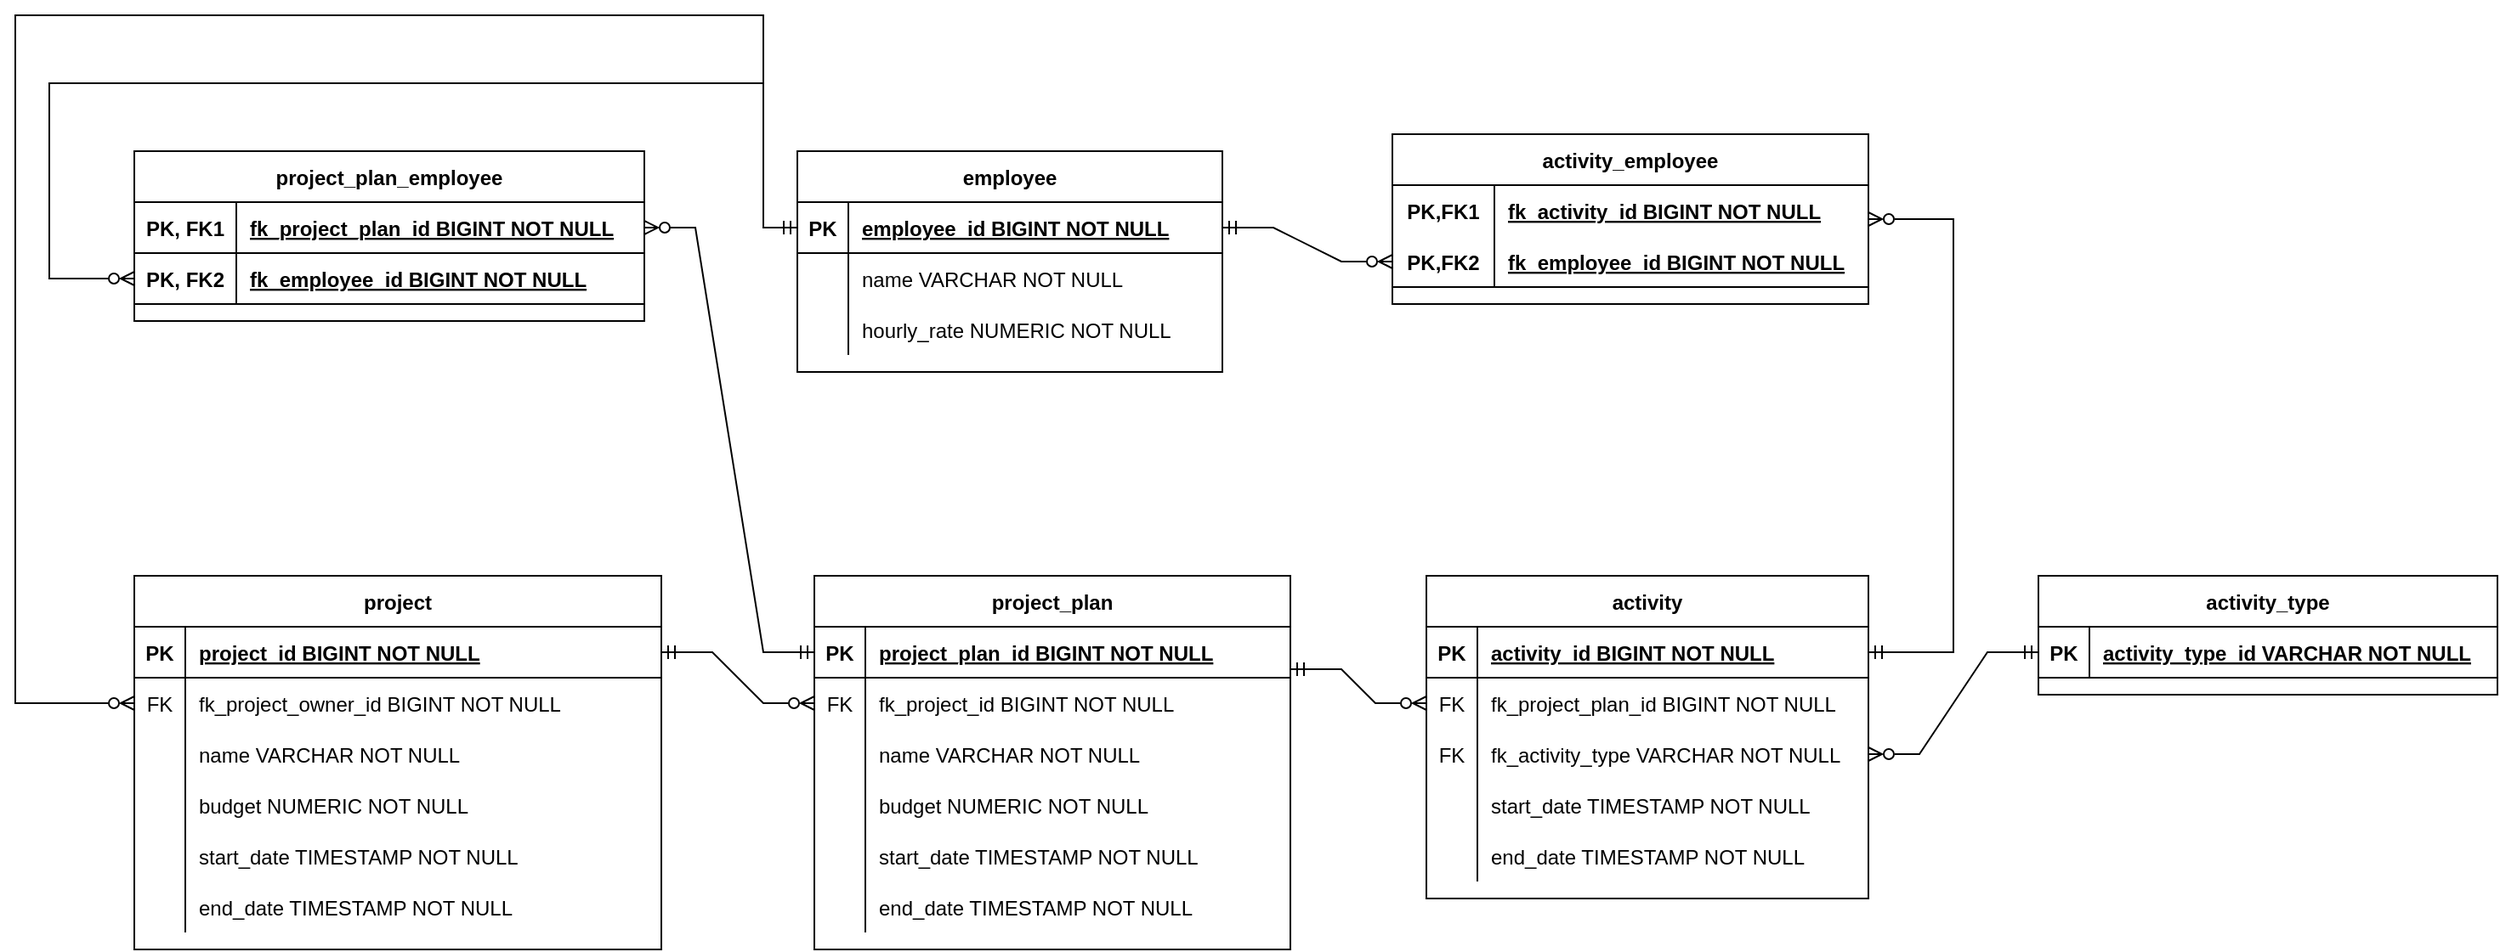 <mxfile>
    <diagram id="R2lEEEUBdFMjLlhIrx00" name="Page-1">
        <mxGraphModel dx="1614" dy="1882" grid="1" gridSize="10" guides="1" tooltips="1" connect="1" arrows="1" fold="1" page="1" pageScale="1" pageWidth="850" pageHeight="1100" math="0" shadow="0" extFonts="Permanent Marker^https://fonts.googleapis.com/css?family=Permanent+Marker">
            <root>
                <mxCell id="0"/>
                <mxCell id="1" parent="0"/>
                <mxCell id="RVEymTdGyVtFN6aPBOsJ-1" value="project" style="shape=table;startSize=30;container=1;collapsible=1;childLayout=tableLayout;fixedRows=1;rowLines=0;fontStyle=1;align=center;resizeLast=1;" parent="1" vertex="1">
                    <mxGeometry x="80" y="160" width="310" height="220" as="geometry"/>
                </mxCell>
                <mxCell id="RVEymTdGyVtFN6aPBOsJ-2" value="" style="shape=tableRow;horizontal=0;startSize=0;swimlaneHead=0;swimlaneBody=0;fillColor=none;collapsible=0;dropTarget=0;points=[[0,0.5],[1,0.5]];portConstraint=eastwest;top=0;left=0;right=0;bottom=1;" parent="RVEymTdGyVtFN6aPBOsJ-1" vertex="1">
                    <mxGeometry y="30" width="310" height="30" as="geometry"/>
                </mxCell>
                <mxCell id="RVEymTdGyVtFN6aPBOsJ-3" value="PK" style="shape=partialRectangle;connectable=0;fillColor=none;top=0;left=0;bottom=0;right=0;fontStyle=1;overflow=hidden;" parent="RVEymTdGyVtFN6aPBOsJ-2" vertex="1">
                    <mxGeometry width="30" height="30" as="geometry">
                        <mxRectangle width="30" height="30" as="alternateBounds"/>
                    </mxGeometry>
                </mxCell>
                <mxCell id="RVEymTdGyVtFN6aPBOsJ-4" value="project_id BIGINT NOT NULL" style="shape=partialRectangle;connectable=0;fillColor=none;top=0;left=0;bottom=0;right=0;align=left;spacingLeft=6;fontStyle=5;overflow=hidden;" parent="RVEymTdGyVtFN6aPBOsJ-2" vertex="1">
                    <mxGeometry x="30" width="280" height="30" as="geometry">
                        <mxRectangle width="280" height="30" as="alternateBounds"/>
                    </mxGeometry>
                </mxCell>
                <mxCell id="RVEymTdGyVtFN6aPBOsJ-43" value="" style="shape=tableRow;horizontal=0;startSize=0;swimlaneHead=0;swimlaneBody=0;fillColor=none;collapsible=0;dropTarget=0;points=[[0,0.5],[1,0.5]];portConstraint=eastwest;top=0;left=0;right=0;bottom=0;" parent="RVEymTdGyVtFN6aPBOsJ-1" vertex="1">
                    <mxGeometry y="60" width="310" height="30" as="geometry"/>
                </mxCell>
                <mxCell id="RVEymTdGyVtFN6aPBOsJ-44" value="FK" style="shape=partialRectangle;connectable=0;fillColor=none;top=0;left=0;bottom=0;right=0;fontStyle=0;overflow=hidden;" parent="RVEymTdGyVtFN6aPBOsJ-43" vertex="1">
                    <mxGeometry width="30" height="30" as="geometry">
                        <mxRectangle width="30" height="30" as="alternateBounds"/>
                    </mxGeometry>
                </mxCell>
                <mxCell id="RVEymTdGyVtFN6aPBOsJ-45" value="fk_project_owner_id BIGINT NOT NULL" style="shape=partialRectangle;connectable=0;fillColor=none;top=0;left=0;bottom=0;right=0;align=left;spacingLeft=6;fontStyle=0;overflow=hidden;" parent="RVEymTdGyVtFN6aPBOsJ-43" vertex="1">
                    <mxGeometry x="30" width="280" height="30" as="geometry">
                        <mxRectangle width="280" height="30" as="alternateBounds"/>
                    </mxGeometry>
                </mxCell>
                <mxCell id="RVEymTdGyVtFN6aPBOsJ-5" value="" style="shape=tableRow;horizontal=0;startSize=0;swimlaneHead=0;swimlaneBody=0;fillColor=none;collapsible=0;dropTarget=0;points=[[0,0.5],[1,0.5]];portConstraint=eastwest;top=0;left=0;right=0;bottom=0;" parent="RVEymTdGyVtFN6aPBOsJ-1" vertex="1">
                    <mxGeometry y="90" width="310" height="30" as="geometry"/>
                </mxCell>
                <mxCell id="RVEymTdGyVtFN6aPBOsJ-6" value="" style="shape=partialRectangle;connectable=0;fillColor=none;top=0;left=0;bottom=0;right=0;editable=1;overflow=hidden;" parent="RVEymTdGyVtFN6aPBOsJ-5" vertex="1">
                    <mxGeometry width="30" height="30" as="geometry">
                        <mxRectangle width="30" height="30" as="alternateBounds"/>
                    </mxGeometry>
                </mxCell>
                <mxCell id="RVEymTdGyVtFN6aPBOsJ-7" value="name VARCHAR NOT NULL" style="shape=partialRectangle;connectable=0;fillColor=none;top=0;left=0;bottom=0;right=0;align=left;spacingLeft=6;overflow=hidden;" parent="RVEymTdGyVtFN6aPBOsJ-5" vertex="1">
                    <mxGeometry x="30" width="280" height="30" as="geometry">
                        <mxRectangle width="280" height="30" as="alternateBounds"/>
                    </mxGeometry>
                </mxCell>
                <mxCell id="RVEymTdGyVtFN6aPBOsJ-62" value="" style="shape=tableRow;horizontal=0;startSize=0;swimlaneHead=0;swimlaneBody=0;fillColor=none;collapsible=0;dropTarget=0;points=[[0,0.5],[1,0.5]];portConstraint=eastwest;top=0;left=0;right=0;bottom=0;" parent="RVEymTdGyVtFN6aPBOsJ-1" vertex="1">
                    <mxGeometry y="120" width="310" height="30" as="geometry"/>
                </mxCell>
                <mxCell id="RVEymTdGyVtFN6aPBOsJ-63" value="" style="shape=partialRectangle;connectable=0;fillColor=none;top=0;left=0;bottom=0;right=0;editable=1;overflow=hidden;" parent="RVEymTdGyVtFN6aPBOsJ-62" vertex="1">
                    <mxGeometry width="30" height="30" as="geometry">
                        <mxRectangle width="30" height="30" as="alternateBounds"/>
                    </mxGeometry>
                </mxCell>
                <mxCell id="RVEymTdGyVtFN6aPBOsJ-64" value="budget NUMERIC NOT NULL" style="shape=partialRectangle;connectable=0;fillColor=none;top=0;left=0;bottom=0;right=0;align=left;spacingLeft=6;overflow=hidden;" parent="RVEymTdGyVtFN6aPBOsJ-62" vertex="1">
                    <mxGeometry x="30" width="280" height="30" as="geometry">
                        <mxRectangle width="280" height="30" as="alternateBounds"/>
                    </mxGeometry>
                </mxCell>
                <mxCell id="RVEymTdGyVtFN6aPBOsJ-8" value="" style="shape=tableRow;horizontal=0;startSize=0;swimlaneHead=0;swimlaneBody=0;fillColor=none;collapsible=0;dropTarget=0;points=[[0,0.5],[1,0.5]];portConstraint=eastwest;top=0;left=0;right=0;bottom=0;" parent="RVEymTdGyVtFN6aPBOsJ-1" vertex="1">
                    <mxGeometry y="150" width="310" height="30" as="geometry"/>
                </mxCell>
                <mxCell id="RVEymTdGyVtFN6aPBOsJ-9" value="" style="shape=partialRectangle;connectable=0;fillColor=none;top=0;left=0;bottom=0;right=0;editable=1;overflow=hidden;" parent="RVEymTdGyVtFN6aPBOsJ-8" vertex="1">
                    <mxGeometry width="30" height="30" as="geometry">
                        <mxRectangle width="30" height="30" as="alternateBounds"/>
                    </mxGeometry>
                </mxCell>
                <mxCell id="RVEymTdGyVtFN6aPBOsJ-10" value="start_date TIMESTAMP NOT NULL" style="shape=partialRectangle;connectable=0;fillColor=none;top=0;left=0;bottom=0;right=0;align=left;spacingLeft=6;overflow=hidden;" parent="RVEymTdGyVtFN6aPBOsJ-8" vertex="1">
                    <mxGeometry x="30" width="280" height="30" as="geometry">
                        <mxRectangle width="280" height="30" as="alternateBounds"/>
                    </mxGeometry>
                </mxCell>
                <mxCell id="RVEymTdGyVtFN6aPBOsJ-11" value="" style="shape=tableRow;horizontal=0;startSize=0;swimlaneHead=0;swimlaneBody=0;fillColor=none;collapsible=0;dropTarget=0;points=[[0,0.5],[1,0.5]];portConstraint=eastwest;top=0;left=0;right=0;bottom=0;" parent="RVEymTdGyVtFN6aPBOsJ-1" vertex="1">
                    <mxGeometry y="180" width="310" height="30" as="geometry"/>
                </mxCell>
                <mxCell id="RVEymTdGyVtFN6aPBOsJ-12" value="" style="shape=partialRectangle;connectable=0;fillColor=none;top=0;left=0;bottom=0;right=0;editable=1;overflow=hidden;" parent="RVEymTdGyVtFN6aPBOsJ-11" vertex="1">
                    <mxGeometry width="30" height="30" as="geometry">
                        <mxRectangle width="30" height="30" as="alternateBounds"/>
                    </mxGeometry>
                </mxCell>
                <mxCell id="RVEymTdGyVtFN6aPBOsJ-13" value="end_date TIMESTAMP NOT NULL" style="shape=partialRectangle;connectable=0;fillColor=none;top=0;left=0;bottom=0;right=0;align=left;spacingLeft=6;overflow=hidden;" parent="RVEymTdGyVtFN6aPBOsJ-11" vertex="1">
                    <mxGeometry x="30" width="280" height="30" as="geometry">
                        <mxRectangle width="280" height="30" as="alternateBounds"/>
                    </mxGeometry>
                </mxCell>
                <mxCell id="RVEymTdGyVtFN6aPBOsJ-14" value="project_plan" style="shape=table;startSize=30;container=1;collapsible=1;childLayout=tableLayout;fixedRows=1;rowLines=0;fontStyle=1;align=center;resizeLast=1;" parent="1" vertex="1">
                    <mxGeometry x="480" y="160" width="280" height="220" as="geometry"/>
                </mxCell>
                <mxCell id="RVEymTdGyVtFN6aPBOsJ-15" value="" style="shape=tableRow;horizontal=0;startSize=0;swimlaneHead=0;swimlaneBody=0;fillColor=none;collapsible=0;dropTarget=0;points=[[0,0.5],[1,0.5]];portConstraint=eastwest;top=0;left=0;right=0;bottom=1;" parent="RVEymTdGyVtFN6aPBOsJ-14" vertex="1">
                    <mxGeometry y="30" width="280" height="30" as="geometry"/>
                </mxCell>
                <mxCell id="RVEymTdGyVtFN6aPBOsJ-16" value="PK" style="shape=partialRectangle;connectable=0;fillColor=none;top=0;left=0;bottom=0;right=0;fontStyle=1;overflow=hidden;" parent="RVEymTdGyVtFN6aPBOsJ-15" vertex="1">
                    <mxGeometry width="30" height="30" as="geometry">
                        <mxRectangle width="30" height="30" as="alternateBounds"/>
                    </mxGeometry>
                </mxCell>
                <mxCell id="RVEymTdGyVtFN6aPBOsJ-17" value="project_plan_id BIGINT NOT NULL" style="shape=partialRectangle;connectable=0;fillColor=none;top=0;left=0;bottom=0;right=0;align=left;spacingLeft=6;fontStyle=5;overflow=hidden;" parent="RVEymTdGyVtFN6aPBOsJ-15" vertex="1">
                    <mxGeometry x="30" width="250" height="30" as="geometry">
                        <mxRectangle width="250" height="30" as="alternateBounds"/>
                    </mxGeometry>
                </mxCell>
                <mxCell id="RVEymTdGyVtFN6aPBOsJ-27" value="" style="shape=tableRow;horizontal=0;startSize=0;swimlaneHead=0;swimlaneBody=0;fillColor=none;collapsible=0;dropTarget=0;points=[[0,0.5],[1,0.5]];portConstraint=eastwest;top=0;left=0;right=0;bottom=0;" parent="RVEymTdGyVtFN6aPBOsJ-14" vertex="1">
                    <mxGeometry y="60" width="280" height="30" as="geometry"/>
                </mxCell>
                <mxCell id="RVEymTdGyVtFN6aPBOsJ-28" value="FK" style="shape=partialRectangle;connectable=0;fillColor=none;top=0;left=0;bottom=0;right=0;fontStyle=0;overflow=hidden;" parent="RVEymTdGyVtFN6aPBOsJ-27" vertex="1">
                    <mxGeometry width="30" height="30" as="geometry">
                        <mxRectangle width="30" height="30" as="alternateBounds"/>
                    </mxGeometry>
                </mxCell>
                <mxCell id="RVEymTdGyVtFN6aPBOsJ-29" value="fk_project_id BIGINT NOT NULL" style="shape=partialRectangle;connectable=0;fillColor=none;top=0;left=0;bottom=0;right=0;align=left;spacingLeft=6;fontStyle=0;overflow=hidden;" parent="RVEymTdGyVtFN6aPBOsJ-27" vertex="1">
                    <mxGeometry x="30" width="250" height="30" as="geometry">
                        <mxRectangle width="250" height="30" as="alternateBounds"/>
                    </mxGeometry>
                </mxCell>
                <mxCell id="5" value="" style="shape=partialRectangle;collapsible=0;dropTarget=0;pointerEvents=0;fillColor=none;top=0;left=0;bottom=0;right=0;points=[[0,0.5],[1,0.5]];portConstraint=eastwest;" vertex="1" parent="RVEymTdGyVtFN6aPBOsJ-14">
                    <mxGeometry y="90" width="280" height="30" as="geometry"/>
                </mxCell>
                <mxCell id="6" value="" style="shape=partialRectangle;connectable=0;fillColor=none;top=0;left=0;bottom=0;right=0;editable=1;overflow=hidden;" vertex="1" parent="5">
                    <mxGeometry width="30" height="30" as="geometry">
                        <mxRectangle width="30" height="30" as="alternateBounds"/>
                    </mxGeometry>
                </mxCell>
                <mxCell id="7" value="name VARCHAR NOT NULL" style="shape=partialRectangle;connectable=0;fillColor=none;top=0;left=0;bottom=0;right=0;align=left;spacingLeft=6;overflow=hidden;" vertex="1" parent="5">
                    <mxGeometry x="30" width="250" height="30" as="geometry">
                        <mxRectangle width="250" height="30" as="alternateBounds"/>
                    </mxGeometry>
                </mxCell>
                <mxCell id="RVEymTdGyVtFN6aPBOsJ-18" value="" style="shape=tableRow;horizontal=0;startSize=0;swimlaneHead=0;swimlaneBody=0;fillColor=none;collapsible=0;dropTarget=0;points=[[0,0.5],[1,0.5]];portConstraint=eastwest;top=0;left=0;right=0;bottom=0;" parent="RVEymTdGyVtFN6aPBOsJ-14" vertex="1">
                    <mxGeometry y="120" width="280" height="30" as="geometry"/>
                </mxCell>
                <mxCell id="RVEymTdGyVtFN6aPBOsJ-19" value="" style="shape=partialRectangle;connectable=0;fillColor=none;top=0;left=0;bottom=0;right=0;editable=1;overflow=hidden;" parent="RVEymTdGyVtFN6aPBOsJ-18" vertex="1">
                    <mxGeometry width="30" height="30" as="geometry">
                        <mxRectangle width="30" height="30" as="alternateBounds"/>
                    </mxGeometry>
                </mxCell>
                <mxCell id="RVEymTdGyVtFN6aPBOsJ-20" value="budget NUMERIC NOT NULL" style="shape=partialRectangle;connectable=0;fillColor=none;top=0;left=0;bottom=0;right=0;align=left;spacingLeft=6;overflow=hidden;" parent="RVEymTdGyVtFN6aPBOsJ-18" vertex="1">
                    <mxGeometry x="30" width="250" height="30" as="geometry">
                        <mxRectangle width="250" height="30" as="alternateBounds"/>
                    </mxGeometry>
                </mxCell>
                <mxCell id="RVEymTdGyVtFN6aPBOsJ-21" value="" style="shape=tableRow;horizontal=0;startSize=0;swimlaneHead=0;swimlaneBody=0;fillColor=none;collapsible=0;dropTarget=0;points=[[0,0.5],[1,0.5]];portConstraint=eastwest;top=0;left=0;right=0;bottom=0;" parent="RVEymTdGyVtFN6aPBOsJ-14" vertex="1">
                    <mxGeometry y="150" width="280" height="30" as="geometry"/>
                </mxCell>
                <mxCell id="RVEymTdGyVtFN6aPBOsJ-22" value="" style="shape=partialRectangle;connectable=0;fillColor=none;top=0;left=0;bottom=0;right=0;editable=1;overflow=hidden;" parent="RVEymTdGyVtFN6aPBOsJ-21" vertex="1">
                    <mxGeometry width="30" height="30" as="geometry">
                        <mxRectangle width="30" height="30" as="alternateBounds"/>
                    </mxGeometry>
                </mxCell>
                <mxCell id="RVEymTdGyVtFN6aPBOsJ-23" value="start_date TIMESTAMP NOT NULL" style="shape=partialRectangle;connectable=0;fillColor=none;top=0;left=0;bottom=0;right=0;align=left;spacingLeft=6;overflow=hidden;" parent="RVEymTdGyVtFN6aPBOsJ-21" vertex="1">
                    <mxGeometry x="30" width="250" height="30" as="geometry">
                        <mxRectangle width="250" height="30" as="alternateBounds"/>
                    </mxGeometry>
                </mxCell>
                <mxCell id="RVEymTdGyVtFN6aPBOsJ-24" value="" style="shape=tableRow;horizontal=0;startSize=0;swimlaneHead=0;swimlaneBody=0;fillColor=none;collapsible=0;dropTarget=0;points=[[0,0.5],[1,0.5]];portConstraint=eastwest;top=0;left=0;right=0;bottom=0;" parent="RVEymTdGyVtFN6aPBOsJ-14" vertex="1">
                    <mxGeometry y="180" width="280" height="30" as="geometry"/>
                </mxCell>
                <mxCell id="RVEymTdGyVtFN6aPBOsJ-25" value="" style="shape=partialRectangle;connectable=0;fillColor=none;top=0;left=0;bottom=0;right=0;editable=1;overflow=hidden;" parent="RVEymTdGyVtFN6aPBOsJ-24" vertex="1">
                    <mxGeometry width="30" height="30" as="geometry">
                        <mxRectangle width="30" height="30" as="alternateBounds"/>
                    </mxGeometry>
                </mxCell>
                <mxCell id="RVEymTdGyVtFN6aPBOsJ-26" value="end_date TIMESTAMP NOT NULL" style="shape=partialRectangle;connectable=0;fillColor=none;top=0;left=0;bottom=0;right=0;align=left;spacingLeft=6;overflow=hidden;" parent="RVEymTdGyVtFN6aPBOsJ-24" vertex="1">
                    <mxGeometry x="30" width="250" height="30" as="geometry">
                        <mxRectangle width="250" height="30" as="alternateBounds"/>
                    </mxGeometry>
                </mxCell>
                <mxCell id="RVEymTdGyVtFN6aPBOsJ-30" value="employee" style="shape=table;startSize=30;container=1;collapsible=1;childLayout=tableLayout;fixedRows=1;rowLines=0;fontStyle=1;align=center;resizeLast=1;" parent="1" vertex="1">
                    <mxGeometry x="470" y="-90" width="250" height="130" as="geometry"/>
                </mxCell>
                <mxCell id="RVEymTdGyVtFN6aPBOsJ-31" value="" style="shape=tableRow;horizontal=0;startSize=0;swimlaneHead=0;swimlaneBody=0;fillColor=none;collapsible=0;dropTarget=0;points=[[0,0.5],[1,0.5]];portConstraint=eastwest;top=0;left=0;right=0;bottom=1;" parent="RVEymTdGyVtFN6aPBOsJ-30" vertex="1">
                    <mxGeometry y="30" width="250" height="30" as="geometry"/>
                </mxCell>
                <mxCell id="RVEymTdGyVtFN6aPBOsJ-32" value="PK" style="shape=partialRectangle;connectable=0;fillColor=none;top=0;left=0;bottom=0;right=0;fontStyle=1;overflow=hidden;" parent="RVEymTdGyVtFN6aPBOsJ-31" vertex="1">
                    <mxGeometry width="30" height="30" as="geometry">
                        <mxRectangle width="30" height="30" as="alternateBounds"/>
                    </mxGeometry>
                </mxCell>
                <mxCell id="RVEymTdGyVtFN6aPBOsJ-33" value="employee_id BIGINT NOT NULL" style="shape=partialRectangle;connectable=0;fillColor=none;top=0;left=0;bottom=0;right=0;align=left;spacingLeft=6;fontStyle=5;overflow=hidden;" parent="RVEymTdGyVtFN6aPBOsJ-31" vertex="1">
                    <mxGeometry x="30" width="220" height="30" as="geometry">
                        <mxRectangle width="220" height="30" as="alternateBounds"/>
                    </mxGeometry>
                </mxCell>
                <mxCell id="RVEymTdGyVtFN6aPBOsJ-34" value="" style="shape=tableRow;horizontal=0;startSize=0;swimlaneHead=0;swimlaneBody=0;fillColor=none;collapsible=0;dropTarget=0;points=[[0,0.5],[1,0.5]];portConstraint=eastwest;top=0;left=0;right=0;bottom=0;" parent="RVEymTdGyVtFN6aPBOsJ-30" vertex="1">
                    <mxGeometry y="60" width="250" height="30" as="geometry"/>
                </mxCell>
                <mxCell id="RVEymTdGyVtFN6aPBOsJ-35" value="" style="shape=partialRectangle;connectable=0;fillColor=none;top=0;left=0;bottom=0;right=0;editable=1;overflow=hidden;" parent="RVEymTdGyVtFN6aPBOsJ-34" vertex="1">
                    <mxGeometry width="30" height="30" as="geometry">
                        <mxRectangle width="30" height="30" as="alternateBounds"/>
                    </mxGeometry>
                </mxCell>
                <mxCell id="RVEymTdGyVtFN6aPBOsJ-36" value="name VARCHAR NOT NULL" style="shape=partialRectangle;connectable=0;fillColor=none;top=0;left=0;bottom=0;right=0;align=left;spacingLeft=6;overflow=hidden;" parent="RVEymTdGyVtFN6aPBOsJ-34" vertex="1">
                    <mxGeometry x="30" width="220" height="30" as="geometry">
                        <mxRectangle width="220" height="30" as="alternateBounds"/>
                    </mxGeometry>
                </mxCell>
                <mxCell id="RVEymTdGyVtFN6aPBOsJ-37" value="" style="shape=tableRow;horizontal=0;startSize=0;swimlaneHead=0;swimlaneBody=0;fillColor=none;collapsible=0;dropTarget=0;points=[[0,0.5],[1,0.5]];portConstraint=eastwest;top=0;left=0;right=0;bottom=0;" parent="RVEymTdGyVtFN6aPBOsJ-30" vertex="1">
                    <mxGeometry y="90" width="250" height="30" as="geometry"/>
                </mxCell>
                <mxCell id="RVEymTdGyVtFN6aPBOsJ-38" value="" style="shape=partialRectangle;connectable=0;fillColor=none;top=0;left=0;bottom=0;right=0;editable=1;overflow=hidden;" parent="RVEymTdGyVtFN6aPBOsJ-37" vertex="1">
                    <mxGeometry width="30" height="30" as="geometry">
                        <mxRectangle width="30" height="30" as="alternateBounds"/>
                    </mxGeometry>
                </mxCell>
                <mxCell id="RVEymTdGyVtFN6aPBOsJ-39" value="hourly_rate NUMERIC NOT NULL" style="shape=partialRectangle;connectable=0;fillColor=none;top=0;left=0;bottom=0;right=0;align=left;spacingLeft=6;overflow=hidden;" parent="RVEymTdGyVtFN6aPBOsJ-37" vertex="1">
                    <mxGeometry x="30" width="220" height="30" as="geometry">
                        <mxRectangle width="220" height="30" as="alternateBounds"/>
                    </mxGeometry>
                </mxCell>
                <mxCell id="RVEymTdGyVtFN6aPBOsJ-46" value="activity" style="shape=table;startSize=30;container=1;collapsible=1;childLayout=tableLayout;fixedRows=1;rowLines=0;fontStyle=1;align=center;resizeLast=1;" parent="1" vertex="1">
                    <mxGeometry x="840" y="160" width="260" height="190" as="geometry"/>
                </mxCell>
                <mxCell id="RVEymTdGyVtFN6aPBOsJ-47" value="" style="shape=tableRow;horizontal=0;startSize=0;swimlaneHead=0;swimlaneBody=0;fillColor=none;collapsible=0;dropTarget=0;points=[[0,0.5],[1,0.5]];portConstraint=eastwest;top=0;left=0;right=0;bottom=1;" parent="RVEymTdGyVtFN6aPBOsJ-46" vertex="1">
                    <mxGeometry y="30" width="260" height="30" as="geometry"/>
                </mxCell>
                <mxCell id="RVEymTdGyVtFN6aPBOsJ-48" value="PK" style="shape=partialRectangle;connectable=0;fillColor=none;top=0;left=0;bottom=0;right=0;fontStyle=1;overflow=hidden;" parent="RVEymTdGyVtFN6aPBOsJ-47" vertex="1">
                    <mxGeometry width="30" height="30" as="geometry">
                        <mxRectangle width="30" height="30" as="alternateBounds"/>
                    </mxGeometry>
                </mxCell>
                <mxCell id="RVEymTdGyVtFN6aPBOsJ-49" value="activity_id BIGINT NOT NULL" style="shape=partialRectangle;connectable=0;fillColor=none;top=0;left=0;bottom=0;right=0;align=left;spacingLeft=6;fontStyle=5;overflow=hidden;" parent="RVEymTdGyVtFN6aPBOsJ-47" vertex="1">
                    <mxGeometry x="30" width="230" height="30" as="geometry">
                        <mxRectangle width="230" height="30" as="alternateBounds"/>
                    </mxGeometry>
                </mxCell>
                <mxCell id="RVEymTdGyVtFN6aPBOsJ-59" value="" style="shape=tableRow;horizontal=0;startSize=0;swimlaneHead=0;swimlaneBody=0;fillColor=none;collapsible=0;dropTarget=0;points=[[0,0.5],[1,0.5]];portConstraint=eastwest;top=0;left=0;right=0;bottom=0;" parent="RVEymTdGyVtFN6aPBOsJ-46" vertex="1">
                    <mxGeometry y="60" width="260" height="30" as="geometry"/>
                </mxCell>
                <mxCell id="RVEymTdGyVtFN6aPBOsJ-60" value="FK" style="shape=partialRectangle;connectable=0;fillColor=none;top=0;left=0;bottom=0;right=0;fontStyle=0;overflow=hidden;" parent="RVEymTdGyVtFN6aPBOsJ-59" vertex="1">
                    <mxGeometry width="30" height="30" as="geometry">
                        <mxRectangle width="30" height="30" as="alternateBounds"/>
                    </mxGeometry>
                </mxCell>
                <mxCell id="RVEymTdGyVtFN6aPBOsJ-61" value="fk_project_plan_id BIGINT NOT NULL" style="shape=partialRectangle;connectable=0;fillColor=none;top=0;left=0;bottom=0;right=0;align=left;spacingLeft=6;fontStyle=0;overflow=hidden;" parent="RVEymTdGyVtFN6aPBOsJ-59" vertex="1">
                    <mxGeometry x="30" width="230" height="30" as="geometry">
                        <mxRectangle width="230" height="30" as="alternateBounds"/>
                    </mxGeometry>
                </mxCell>
                <mxCell id="RVEymTdGyVtFN6aPBOsJ-65" value="" style="shape=tableRow;horizontal=0;startSize=0;swimlaneHead=0;swimlaneBody=0;fillColor=none;collapsible=0;dropTarget=0;points=[[0,0.5],[1,0.5]];portConstraint=eastwest;top=0;left=0;right=0;bottom=0;" parent="RVEymTdGyVtFN6aPBOsJ-46" vertex="1">
                    <mxGeometry y="90" width="260" height="30" as="geometry"/>
                </mxCell>
                <mxCell id="RVEymTdGyVtFN6aPBOsJ-66" value="FK" style="shape=partialRectangle;connectable=0;fillColor=none;top=0;left=0;bottom=0;right=0;fontStyle=0;overflow=hidden;" parent="RVEymTdGyVtFN6aPBOsJ-65" vertex="1">
                    <mxGeometry width="30" height="30" as="geometry">
                        <mxRectangle width="30" height="30" as="alternateBounds"/>
                    </mxGeometry>
                </mxCell>
                <mxCell id="RVEymTdGyVtFN6aPBOsJ-67" value="fk_activity_type VARCHAR NOT NULL" style="shape=partialRectangle;connectable=0;fillColor=none;top=0;left=0;bottom=0;right=0;align=left;spacingLeft=6;fontStyle=0;overflow=hidden;" parent="RVEymTdGyVtFN6aPBOsJ-65" vertex="1">
                    <mxGeometry x="30" width="230" height="30" as="geometry">
                        <mxRectangle width="230" height="30" as="alternateBounds"/>
                    </mxGeometry>
                </mxCell>
                <mxCell id="RVEymTdGyVtFN6aPBOsJ-50" value="" style="shape=tableRow;horizontal=0;startSize=0;swimlaneHead=0;swimlaneBody=0;fillColor=none;collapsible=0;dropTarget=0;points=[[0,0.5],[1,0.5]];portConstraint=eastwest;top=0;left=0;right=0;bottom=0;" parent="RVEymTdGyVtFN6aPBOsJ-46" vertex="1">
                    <mxGeometry y="120" width="260" height="30" as="geometry"/>
                </mxCell>
                <mxCell id="RVEymTdGyVtFN6aPBOsJ-51" value="" style="shape=partialRectangle;connectable=0;fillColor=none;top=0;left=0;bottom=0;right=0;editable=1;overflow=hidden;" parent="RVEymTdGyVtFN6aPBOsJ-50" vertex="1">
                    <mxGeometry width="30" height="30" as="geometry">
                        <mxRectangle width="30" height="30" as="alternateBounds"/>
                    </mxGeometry>
                </mxCell>
                <mxCell id="RVEymTdGyVtFN6aPBOsJ-52" value="start_date TIMESTAMP NOT NULL" style="shape=partialRectangle;connectable=0;fillColor=none;top=0;left=0;bottom=0;right=0;align=left;spacingLeft=6;overflow=hidden;" parent="RVEymTdGyVtFN6aPBOsJ-50" vertex="1">
                    <mxGeometry x="30" width="230" height="30" as="geometry">
                        <mxRectangle width="230" height="30" as="alternateBounds"/>
                    </mxGeometry>
                </mxCell>
                <mxCell id="RVEymTdGyVtFN6aPBOsJ-53" value="" style="shape=tableRow;horizontal=0;startSize=0;swimlaneHead=0;swimlaneBody=0;fillColor=none;collapsible=0;dropTarget=0;points=[[0,0.5],[1,0.5]];portConstraint=eastwest;top=0;left=0;right=0;bottom=0;" parent="RVEymTdGyVtFN6aPBOsJ-46" vertex="1">
                    <mxGeometry y="150" width="260" height="30" as="geometry"/>
                </mxCell>
                <mxCell id="RVEymTdGyVtFN6aPBOsJ-54" value="" style="shape=partialRectangle;connectable=0;fillColor=none;top=0;left=0;bottom=0;right=0;editable=1;overflow=hidden;" parent="RVEymTdGyVtFN6aPBOsJ-53" vertex="1">
                    <mxGeometry width="30" height="30" as="geometry">
                        <mxRectangle width="30" height="30" as="alternateBounds"/>
                    </mxGeometry>
                </mxCell>
                <mxCell id="RVEymTdGyVtFN6aPBOsJ-55" value="end_date TIMESTAMP NOT NULL" style="shape=partialRectangle;connectable=0;fillColor=none;top=0;left=0;bottom=0;right=0;align=left;spacingLeft=6;overflow=hidden;" parent="RVEymTdGyVtFN6aPBOsJ-53" vertex="1">
                    <mxGeometry x="30" width="230" height="30" as="geometry">
                        <mxRectangle width="230" height="30" as="alternateBounds"/>
                    </mxGeometry>
                </mxCell>
                <mxCell id="RVEymTdGyVtFN6aPBOsJ-68" value="activity_type" style="shape=table;startSize=30;container=1;collapsible=1;childLayout=tableLayout;fixedRows=1;rowLines=0;fontStyle=1;align=center;resizeLast=1;" parent="1" vertex="1">
                    <mxGeometry x="1200" y="160" width="270" height="70" as="geometry"/>
                </mxCell>
                <mxCell id="RVEymTdGyVtFN6aPBOsJ-69" value="" style="shape=tableRow;horizontal=0;startSize=0;swimlaneHead=0;swimlaneBody=0;fillColor=none;collapsible=0;dropTarget=0;points=[[0,0.5],[1,0.5]];portConstraint=eastwest;top=0;left=0;right=0;bottom=1;" parent="RVEymTdGyVtFN6aPBOsJ-68" vertex="1">
                    <mxGeometry y="30" width="270" height="30" as="geometry"/>
                </mxCell>
                <mxCell id="RVEymTdGyVtFN6aPBOsJ-70" value="PK" style="shape=partialRectangle;connectable=0;fillColor=none;top=0;left=0;bottom=0;right=0;fontStyle=1;overflow=hidden;" parent="RVEymTdGyVtFN6aPBOsJ-69" vertex="1">
                    <mxGeometry width="30" height="30" as="geometry">
                        <mxRectangle width="30" height="30" as="alternateBounds"/>
                    </mxGeometry>
                </mxCell>
                <mxCell id="RVEymTdGyVtFN6aPBOsJ-71" value="activity_type_id VARCHAR NOT NULL" style="shape=partialRectangle;connectable=0;fillColor=none;top=0;left=0;bottom=0;right=0;align=left;spacingLeft=6;fontStyle=5;overflow=hidden;" parent="RVEymTdGyVtFN6aPBOsJ-69" vertex="1">
                    <mxGeometry x="30" width="240" height="30" as="geometry">
                        <mxRectangle width="240" height="30" as="alternateBounds"/>
                    </mxGeometry>
                </mxCell>
                <mxCell id="RVEymTdGyVtFN6aPBOsJ-81" value="project_plan_employee" style="shape=table;startSize=30;container=1;collapsible=1;childLayout=tableLayout;fixedRows=1;rowLines=0;fontStyle=1;align=center;resizeLast=1;" parent="1" vertex="1">
                    <mxGeometry x="80" y="-90" width="300" height="100" as="geometry"/>
                </mxCell>
                <mxCell id="RVEymTdGyVtFN6aPBOsJ-82" value="" style="shape=tableRow;horizontal=0;startSize=0;swimlaneHead=0;swimlaneBody=0;fillColor=none;collapsible=0;dropTarget=0;points=[[0,0.5],[1,0.5]];portConstraint=eastwest;top=0;left=0;right=0;bottom=1;" parent="RVEymTdGyVtFN6aPBOsJ-81" vertex="1">
                    <mxGeometry y="30" width="300" height="30" as="geometry"/>
                </mxCell>
                <mxCell id="RVEymTdGyVtFN6aPBOsJ-83" value="PK, FK1" style="shape=partialRectangle;connectable=0;fillColor=none;top=0;left=0;bottom=0;right=0;fontStyle=1;overflow=hidden;" parent="RVEymTdGyVtFN6aPBOsJ-82" vertex="1">
                    <mxGeometry width="60" height="30" as="geometry">
                        <mxRectangle width="60" height="30" as="alternateBounds"/>
                    </mxGeometry>
                </mxCell>
                <mxCell id="RVEymTdGyVtFN6aPBOsJ-84" value="fk_project_plan_id BIGINT NOT NULL" style="shape=partialRectangle;connectable=0;fillColor=none;top=0;left=0;bottom=0;right=0;align=left;spacingLeft=6;fontStyle=5;overflow=hidden;" parent="RVEymTdGyVtFN6aPBOsJ-82" vertex="1">
                    <mxGeometry x="60" width="240" height="30" as="geometry">
                        <mxRectangle width="240" height="30" as="alternateBounds"/>
                    </mxGeometry>
                </mxCell>
                <mxCell id="RVEymTdGyVtFN6aPBOsJ-94" value="" style="shape=tableRow;horizontal=0;startSize=0;swimlaneHead=0;swimlaneBody=0;fillColor=none;collapsible=0;dropTarget=0;points=[[0,0.5],[1,0.5]];portConstraint=eastwest;top=0;left=0;right=0;bottom=1;" parent="RVEymTdGyVtFN6aPBOsJ-81" vertex="1">
                    <mxGeometry y="60" width="300" height="30" as="geometry"/>
                </mxCell>
                <mxCell id="RVEymTdGyVtFN6aPBOsJ-95" value="PK, FK2" style="shape=partialRectangle;connectable=0;fillColor=none;top=0;left=0;bottom=0;right=0;fontStyle=1;overflow=hidden;" parent="RVEymTdGyVtFN6aPBOsJ-94" vertex="1">
                    <mxGeometry width="60" height="30" as="geometry">
                        <mxRectangle width="60" height="30" as="alternateBounds"/>
                    </mxGeometry>
                </mxCell>
                <mxCell id="RVEymTdGyVtFN6aPBOsJ-96" value="fk_employee_id BIGINT NOT NULL" style="shape=partialRectangle;connectable=0;fillColor=none;top=0;left=0;bottom=0;right=0;align=left;spacingLeft=6;fontStyle=5;overflow=hidden;" parent="RVEymTdGyVtFN6aPBOsJ-94" vertex="1">
                    <mxGeometry x="60" width="240" height="30" as="geometry">
                        <mxRectangle width="240" height="30" as="alternateBounds"/>
                    </mxGeometry>
                </mxCell>
                <mxCell id="RVEymTdGyVtFN6aPBOsJ-109" value="activity_employee" style="shape=table;startSize=30;container=1;collapsible=1;childLayout=tableLayout;fixedRows=1;rowLines=0;fontStyle=1;align=center;resizeLast=1;" parent="1" vertex="1">
                    <mxGeometry x="820" y="-100" width="280" height="100" as="geometry"/>
                </mxCell>
                <mxCell id="RVEymTdGyVtFN6aPBOsJ-110" value="" style="shape=tableRow;horizontal=0;startSize=0;swimlaneHead=0;swimlaneBody=0;fillColor=none;collapsible=0;dropTarget=0;points=[[0,0.5],[1,0.5]];portConstraint=eastwest;top=0;left=0;right=0;bottom=0;" parent="RVEymTdGyVtFN6aPBOsJ-109" vertex="1">
                    <mxGeometry y="30" width="280" height="30" as="geometry"/>
                </mxCell>
                <mxCell id="RVEymTdGyVtFN6aPBOsJ-111" value="PK,FK1" style="shape=partialRectangle;connectable=0;fillColor=none;top=0;left=0;bottom=0;right=0;fontStyle=1;overflow=hidden;" parent="RVEymTdGyVtFN6aPBOsJ-110" vertex="1">
                    <mxGeometry width="60" height="30" as="geometry">
                        <mxRectangle width="60" height="30" as="alternateBounds"/>
                    </mxGeometry>
                </mxCell>
                <mxCell id="RVEymTdGyVtFN6aPBOsJ-112" value="fk_activity_id BIGINT NOT NULL" style="shape=partialRectangle;connectable=0;fillColor=none;top=0;left=0;bottom=0;right=0;align=left;spacingLeft=6;fontStyle=5;overflow=hidden;" parent="RVEymTdGyVtFN6aPBOsJ-110" vertex="1">
                    <mxGeometry x="60" width="220" height="30" as="geometry">
                        <mxRectangle width="220" height="30" as="alternateBounds"/>
                    </mxGeometry>
                </mxCell>
                <mxCell id="RVEymTdGyVtFN6aPBOsJ-113" value="" style="shape=tableRow;horizontal=0;startSize=0;swimlaneHead=0;swimlaneBody=0;fillColor=none;collapsible=0;dropTarget=0;points=[[0,0.5],[1,0.5]];portConstraint=eastwest;top=0;left=0;right=0;bottom=1;" parent="RVEymTdGyVtFN6aPBOsJ-109" vertex="1">
                    <mxGeometry y="60" width="280" height="30" as="geometry"/>
                </mxCell>
                <mxCell id="RVEymTdGyVtFN6aPBOsJ-114" value="PK,FK2" style="shape=partialRectangle;connectable=0;fillColor=none;top=0;left=0;bottom=0;right=0;fontStyle=1;overflow=hidden;" parent="RVEymTdGyVtFN6aPBOsJ-113" vertex="1">
                    <mxGeometry width="60" height="30" as="geometry">
                        <mxRectangle width="60" height="30" as="alternateBounds"/>
                    </mxGeometry>
                </mxCell>
                <mxCell id="RVEymTdGyVtFN6aPBOsJ-115" value="fk_employee_id BIGINT NOT NULL" style="shape=partialRectangle;connectable=0;fillColor=none;top=0;left=0;bottom=0;right=0;align=left;spacingLeft=6;fontStyle=5;overflow=hidden;" parent="RVEymTdGyVtFN6aPBOsJ-113" vertex="1">
                    <mxGeometry x="60" width="220" height="30" as="geometry">
                        <mxRectangle width="220" height="30" as="alternateBounds"/>
                    </mxGeometry>
                </mxCell>
                <mxCell id="RVEymTdGyVtFN6aPBOsJ-123" value="" style="edgeStyle=entityRelationEdgeStyle;fontSize=12;html=1;endArrow=ERzeroToMany;rounded=0;exitX=1;exitY=0.5;exitDx=0;exitDy=0;entryX=0;entryY=0.5;entryDx=0;entryDy=0;endFill=0;startArrow=ERmandOne;startFill=0;" parent="1" source="RVEymTdGyVtFN6aPBOsJ-2" target="RVEymTdGyVtFN6aPBOsJ-27" edge="1">
                    <mxGeometry width="100" height="100" relative="1" as="geometry">
                        <mxPoint x="290" y="600" as="sourcePoint"/>
                        <mxPoint x="390" y="500" as="targetPoint"/>
                    </mxGeometry>
                </mxCell>
                <mxCell id="RVEymTdGyVtFN6aPBOsJ-124" value="" style="edgeStyle=entityRelationEdgeStyle;fontSize=12;html=1;endArrow=ERzeroToMany;rounded=0;exitX=1;exitY=0.25;exitDx=0;exitDy=0;entryX=0;entryY=0.5;entryDx=0;entryDy=0;endFill=0;startArrow=ERmandOne;startFill=0;" parent="1" source="RVEymTdGyVtFN6aPBOsJ-14" target="RVEymTdGyVtFN6aPBOsJ-59" edge="1">
                    <mxGeometry width="100" height="100" relative="1" as="geometry">
                        <mxPoint x="740" y="270" as="sourcePoint"/>
                        <mxPoint x="840" y="170" as="targetPoint"/>
                    </mxGeometry>
                </mxCell>
                <mxCell id="RVEymTdGyVtFN6aPBOsJ-125" value="" style="edgeStyle=entityRelationEdgeStyle;fontSize=12;html=1;endArrow=ERzeroToMany;rounded=0;entryX=1;entryY=0.5;entryDx=0;entryDy=0;exitX=0;exitY=0.5;exitDx=0;exitDy=0;endFill=0;startArrow=ERmandOne;startFill=0;" parent="1" source="RVEymTdGyVtFN6aPBOsJ-69" target="RVEymTdGyVtFN6aPBOsJ-65" edge="1">
                    <mxGeometry width="100" height="100" relative="1" as="geometry">
                        <mxPoint x="1190" y="420" as="sourcePoint"/>
                        <mxPoint x="1290" y="320" as="targetPoint"/>
                    </mxGeometry>
                </mxCell>
                <mxCell id="RVEymTdGyVtFN6aPBOsJ-127" value="" style="edgeStyle=entityRelationEdgeStyle;fontSize=12;html=1;endArrow=ERzeroToMany;rounded=0;exitX=0;exitY=0.5;exitDx=0;exitDy=0;entryX=1;entryY=0.5;entryDx=0;entryDy=0;endFill=0;startArrow=ERmandOne;startFill=0;" parent="1" source="RVEymTdGyVtFN6aPBOsJ-15" target="RVEymTdGyVtFN6aPBOsJ-82" edge="1">
                    <mxGeometry width="100" height="100" relative="1" as="geometry">
                        <mxPoint x="380" y="440" as="sourcePoint"/>
                        <mxPoint x="420" y="-80" as="targetPoint"/>
                    </mxGeometry>
                </mxCell>
                <mxCell id="RVEymTdGyVtFN6aPBOsJ-129" value="" style="edgeStyle=entityRelationEdgeStyle;fontSize=12;html=1;endArrow=ERzeroToMany;rounded=0;exitX=1;exitY=0.5;exitDx=0;exitDy=0;entryX=0;entryY=0.5;entryDx=0;entryDy=0;endFill=0;startArrow=ERmandOne;startFill=0;" parent="1" source="RVEymTdGyVtFN6aPBOsJ-31" target="RVEymTdGyVtFN6aPBOsJ-113" edge="1">
                    <mxGeometry width="100" height="100" relative="1" as="geometry">
                        <mxPoint x="530" y="630" as="sourcePoint"/>
                        <mxPoint x="630" y="530" as="targetPoint"/>
                    </mxGeometry>
                </mxCell>
                <mxCell id="RVEymTdGyVtFN6aPBOsJ-130" value="" style="edgeStyle=orthogonalEdgeStyle;fontSize=12;html=1;endArrow=ERzeroToMany;rounded=0;exitX=1;exitY=0.5;exitDx=0;exitDy=0;entryX=1;entryY=0.5;entryDx=0;entryDy=0;endFill=0;startArrow=ERmandOne;startFill=0;" parent="1" source="RVEymTdGyVtFN6aPBOsJ-47" target="RVEymTdGyVtFN6aPBOsJ-109" edge="1">
                    <mxGeometry width="100" height="100" relative="1" as="geometry">
                        <mxPoint x="690" y="500" as="sourcePoint"/>
                        <mxPoint x="790" y="400" as="targetPoint"/>
                        <Array as="points">
                            <mxPoint x="1150" y="205"/>
                            <mxPoint x="1150" y="-50"/>
                        </Array>
                    </mxGeometry>
                </mxCell>
                <mxCell id="RVEymTdGyVtFN6aPBOsJ-131" value="" style="edgeStyle=orthogonalEdgeStyle;fontSize=12;html=1;endArrow=ERzeroToMany;rounded=0;exitX=0;exitY=0.5;exitDx=0;exitDy=0;entryX=0;entryY=0.5;entryDx=0;entryDy=0;endFill=0;startArrow=ERmandOne;startFill=0;" parent="1" source="RVEymTdGyVtFN6aPBOsJ-31" target="RVEymTdGyVtFN6aPBOsJ-94" edge="1">
                    <mxGeometry width="100" height="100" relative="1" as="geometry">
                        <mxPoint x="470" y="30" as="sourcePoint"/>
                        <mxPoint x="570" y="-70" as="targetPoint"/>
                        <Array as="points">
                            <mxPoint x="450" y="-45"/>
                            <mxPoint x="450" y="-130"/>
                            <mxPoint x="30" y="-130"/>
                            <mxPoint x="30" y="-15"/>
                        </Array>
                    </mxGeometry>
                </mxCell>
                <mxCell id="x4-1dT5ANE8i2hnWUlEL-2" value="" style="edgeStyle=orthogonalEdgeStyle;fontSize=12;html=1;endArrow=ERzeroToMany;rounded=0;exitX=0;exitY=0.5;exitDx=0;exitDy=0;entryX=0;entryY=0.5;entryDx=0;entryDy=0;endFill=0;startArrow=ERmandOne;startFill=0;" parent="1" source="RVEymTdGyVtFN6aPBOsJ-31" target="RVEymTdGyVtFN6aPBOsJ-43" edge="1">
                    <mxGeometry width="100" height="100" relative="1" as="geometry">
                        <mxPoint x="400" y="550" as="sourcePoint"/>
                        <mxPoint x="60" y="50" as="targetPoint"/>
                        <Array as="points">
                            <mxPoint x="450" y="-45"/>
                            <mxPoint x="450" y="-170"/>
                            <mxPoint x="10" y="-170"/>
                            <mxPoint x="10" y="235"/>
                        </Array>
                    </mxGeometry>
                </mxCell>
            </root>
        </mxGraphModel>
    </diagram>
</mxfile>